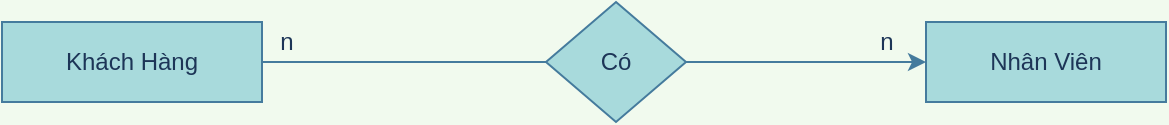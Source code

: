 <mxfile version="14.1.3" type="github">
  <diagram id="ZVVWfZMViWKJLwM7EidN" name="Page-1">
    <mxGraphModel dx="2012" dy="670" grid="1" gridSize="10" guides="1" tooltips="1" connect="1" arrows="1" fold="1" page="1" pageScale="1" pageWidth="827" pageHeight="1169" background="#F1FAEE" math="0" shadow="0">
      <root>
        <mxCell id="0" />
        <mxCell id="1" parent="0" />
        <mxCell id="gahMBS0kfZSewGJJQXYV-5" value="Khách Hàng" style="rounded=0;whiteSpace=wrap;html=1;sketch=0;strokeColor=#457B9D;fillColor=#A8DADC;fontColor=#1D3557;" vertex="1" parent="1">
          <mxGeometry x="-312" y="240" width="130" height="40" as="geometry" />
        </mxCell>
        <mxCell id="gahMBS0kfZSewGJJQXYV-21" value="Nhân Viên" style="rounded=0;whiteSpace=wrap;html=1;sketch=0;strokeColor=#457B9D;fillColor=#A8DADC;fontColor=#1D3557;" vertex="1" parent="1">
          <mxGeometry x="150" y="240" width="120" height="40" as="geometry" />
        </mxCell>
        <mxCell id="gahMBS0kfZSewGJJQXYV-24" value="" style="endArrow=none;html=1;strokeColor=#457B9D;fillColor=#A8DADC;fontColor=#1D3557;exitX=1;exitY=0.5;exitDx=0;exitDy=0;" edge="1" parent="1" source="gahMBS0kfZSewGJJQXYV-5">
          <mxGeometry width="50" height="50" relative="1" as="geometry">
            <mxPoint x="-30" y="390" as="sourcePoint" />
            <mxPoint x="-30" y="260" as="targetPoint" />
          </mxGeometry>
        </mxCell>
        <mxCell id="gahMBS0kfZSewGJJQXYV-25" value="Có" style="rhombus;whiteSpace=wrap;html=1;rounded=0;sketch=0;strokeColor=#457B9D;fillColor=#A8DADC;fontColor=#1D3557;" vertex="1" parent="1">
          <mxGeometry x="-40" y="230" width="70" height="60" as="geometry" />
        </mxCell>
        <mxCell id="gahMBS0kfZSewGJJQXYV-26" value="" style="endArrow=classic;html=1;strokeColor=#457B9D;fillColor=#A8DADC;fontColor=#1D3557;entryX=0;entryY=0.5;entryDx=0;entryDy=0;exitX=1;exitY=0.5;exitDx=0;exitDy=0;" edge="1" parent="1" source="gahMBS0kfZSewGJJQXYV-25" target="gahMBS0kfZSewGJJQXYV-21">
          <mxGeometry width="50" height="50" relative="1" as="geometry">
            <mxPoint x="-30" y="390" as="sourcePoint" />
            <mxPoint x="20" y="340" as="targetPoint" />
          </mxGeometry>
        </mxCell>
        <mxCell id="gahMBS0kfZSewGJJQXYV-27" value="n" style="text;html=1;align=center;verticalAlign=middle;resizable=0;points=[];autosize=1;fontColor=#1D3557;" vertex="1" parent="1">
          <mxGeometry x="120" y="240" width="20" height="20" as="geometry" />
        </mxCell>
        <mxCell id="gahMBS0kfZSewGJJQXYV-28" value="n" style="text;html=1;align=center;verticalAlign=middle;resizable=0;points=[];autosize=1;fontColor=#1D3557;" vertex="1" parent="1">
          <mxGeometry x="-180" y="240" width="20" height="20" as="geometry" />
        </mxCell>
      </root>
    </mxGraphModel>
  </diagram>
</mxfile>
